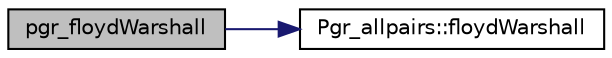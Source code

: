 digraph "pgr_floydWarshall"
{
  edge [fontname="Helvetica",fontsize="10",labelfontname="Helvetica",labelfontsize="10"];
  node [fontname="Helvetica",fontsize="10",shape=record];
  rankdir="LR";
  Node1 [label="pgr_floydWarshall",height=0.2,width=0.4,color="black", fillcolor="grey75", style="filled" fontcolor="black"];
  Node1 -> Node2 [color="midnightblue",fontsize="10",style="solid",fontname="Helvetica"];
  Node2 [label="Pgr_allpairs::floydWarshall",height=0.2,width=0.4,color="black", fillcolor="white", style="filled",URL="$classPgr__allpairs.html#a318e417ba9ba05931990de83d7ee6176"];
}
